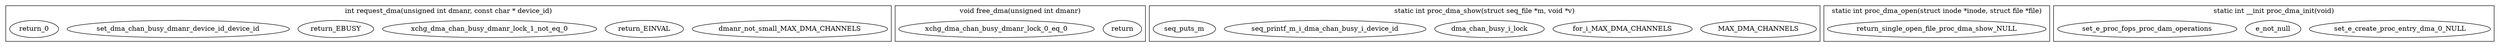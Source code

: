 digraph dma_c{
	subgraph cluster_request_dma{
		label="int request_dma(unsigned int dmanr, const char * device_id)";
		dmanr_not_small_MAX_DMA_CHANNELS[label="dmanr_not_small_MAX_DMA_CHANNELS"];
		return_EINVAL[label="return_EINVAL"];
		xchg_dma_chan_busy_dmanr_lock_1_not_eq_0[label="xchg_dma_chan_busy_dmanr_lock_1_not_eq_0"];
		return_EBUSY[label="return_EBUSY"];
		set_dma_chan_busy_dmanr_device_id_device_id[label="set_dma_chan_busy_dmanr_device_id_device_id"];
		return_0[label="return_0"];
	}

	subgraph cluster_free_dma{
		label="void free_dma(unsigned int dmanr)";
		dmanr_not_small_MAX_DMA_CHANNELS[label="dmanr_not_small_MAX_DMA_CHANNELS"];
		return[label="return"];
		xchg_dma_chan_busy_dmanr_lock_0_eq_0[label="xchg_dma_chan_busy_dmanr_lock_0_eq_0"];
		return[label="return"];
	}

	subgraph cluster_proc_dma_show{
		label="static int proc_dma_show(struct seq_file *m, void *v)";
		MAX_DMA_CHANNELS[label="MAX_DMA_CHANNELS"];
		for_i_MAX_DMA_CHANNELS[label="for_i_MAX_DMA_CHANNELS"];
		dma_chan_busy_i_lock[label="dma_chan_busy_i_lock"];
		seq_printf_m_i_dma_chan_busy_i_device_id[label="seq_printf_m_i_dma_chan_busy_i_device_id"];
		return_0[label="return_0"];
		seq_puts_m[label="seq_puts_m"];
		return_0[label="return_0"];
	}

	subgraph cluster_proc_dma_open{
		label="static int proc_dma_open(struct inode *inode, struct file *file)";
		return_single_open_file_proc_dma_show_NULL[label="return_single_open_file_proc_dma_show_NULL"];
	}

	subgraph cluster_proc_dma_init{
		label="static int __init proc_dma_init(void)";
		set_e_create_proc_entry_dma_0_NULL[label="set_e_create_proc_entry_dma_0_NULL"];
		e_not_null[label="e_not_null"];
		set_e_proc_fops_proc_dam_operations[label="set_e_proc_fops_proc_dam_operations"];
		return_0[label="return_0"];
	}
}
